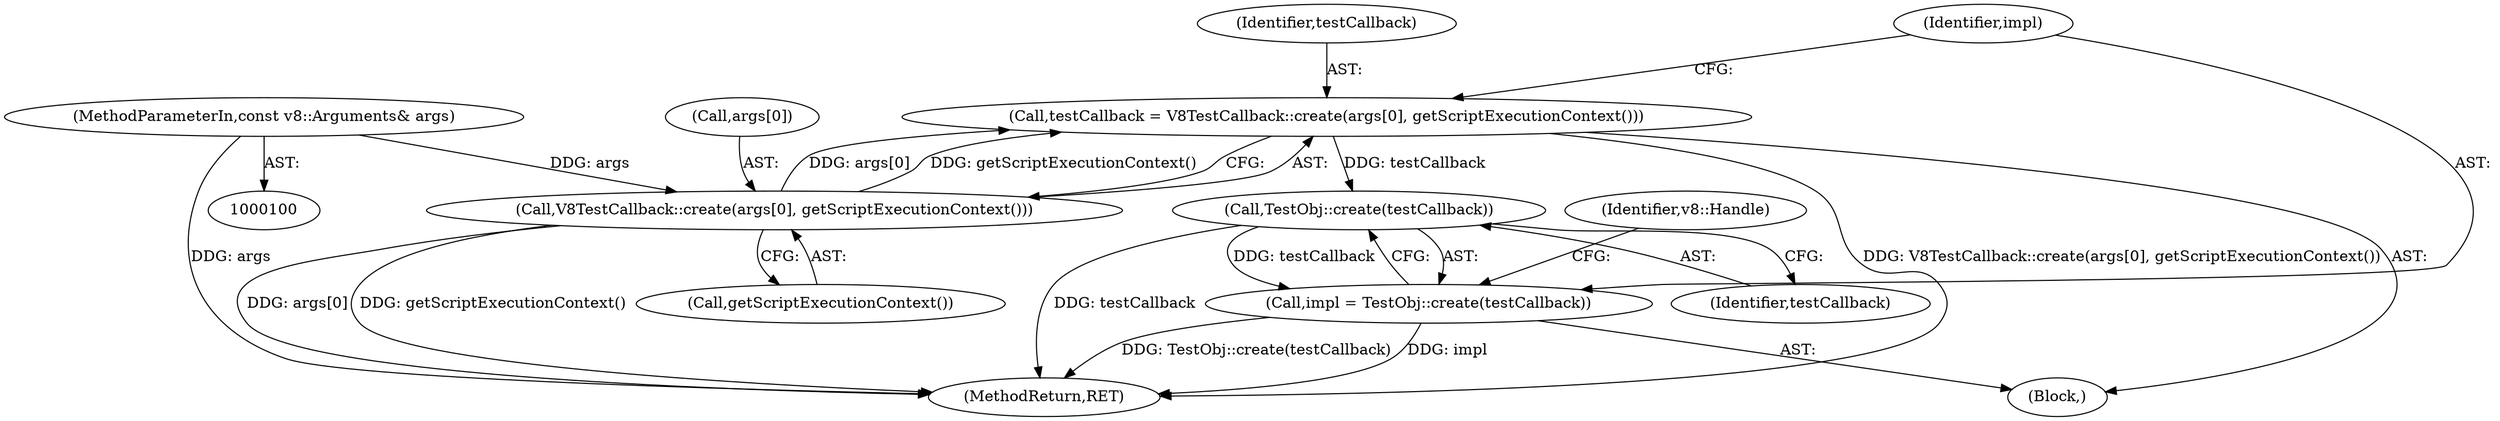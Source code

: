 digraph "0_Chrome_e9372a1bfd3588a80fcf49aa07321f0971dd6091_10@API" {
"1000136" [label="(Call,testCallback = V8TestCallback::create(args[0], getScriptExecutionContext()))"];
"1000138" [label="(Call,V8TestCallback::create(args[0], getScriptExecutionContext()))"];
"1000101" [label="(MethodParameterIn,const v8::Arguments& args)"];
"1000146" [label="(Call,TestObj::create(testCallback))"];
"1000144" [label="(Call,impl = TestObj::create(testCallback))"];
"1000137" [label="(Identifier,testCallback)"];
"1000146" [label="(Call,TestObj::create(testCallback))"];
"1000147" [label="(Identifier,testCallback)"];
"1000145" [label="(Identifier,impl)"];
"1000138" [label="(Call,V8TestCallback::create(args[0], getScriptExecutionContext()))"];
"1000101" [label="(MethodParameterIn,const v8::Arguments& args)"];
"1000150" [label="(Identifier,v8::Handle)"];
"1000142" [label="(Call,getScriptExecutionContext())"];
"1000144" [label="(Call,impl = TestObj::create(testCallback))"];
"1000162" [label="(MethodReturn,RET)"];
"1000136" [label="(Call,testCallback = V8TestCallback::create(args[0], getScriptExecutionContext()))"];
"1000102" [label="(Block,)"];
"1000139" [label="(Call,args[0])"];
"1000136" -> "1000102"  [label="AST: "];
"1000136" -> "1000138"  [label="CFG: "];
"1000137" -> "1000136"  [label="AST: "];
"1000138" -> "1000136"  [label="AST: "];
"1000145" -> "1000136"  [label="CFG: "];
"1000136" -> "1000162"  [label="DDG: V8TestCallback::create(args[0], getScriptExecutionContext())"];
"1000138" -> "1000136"  [label="DDG: args[0]"];
"1000138" -> "1000136"  [label="DDG: getScriptExecutionContext()"];
"1000136" -> "1000146"  [label="DDG: testCallback"];
"1000138" -> "1000142"  [label="CFG: "];
"1000139" -> "1000138"  [label="AST: "];
"1000142" -> "1000138"  [label="AST: "];
"1000138" -> "1000162"  [label="DDG: getScriptExecutionContext()"];
"1000138" -> "1000162"  [label="DDG: args[0]"];
"1000101" -> "1000138"  [label="DDG: args"];
"1000101" -> "1000100"  [label="AST: "];
"1000101" -> "1000162"  [label="DDG: args"];
"1000146" -> "1000144"  [label="AST: "];
"1000146" -> "1000147"  [label="CFG: "];
"1000147" -> "1000146"  [label="AST: "];
"1000144" -> "1000146"  [label="CFG: "];
"1000146" -> "1000162"  [label="DDG: testCallback"];
"1000146" -> "1000144"  [label="DDG: testCallback"];
"1000144" -> "1000102"  [label="AST: "];
"1000145" -> "1000144"  [label="AST: "];
"1000150" -> "1000144"  [label="CFG: "];
"1000144" -> "1000162"  [label="DDG: TestObj::create(testCallback)"];
"1000144" -> "1000162"  [label="DDG: impl"];
}
